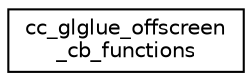 digraph "Graphical Class Hierarchy"
{
 // LATEX_PDF_SIZE
  edge [fontname="Helvetica",fontsize="10",labelfontname="Helvetica",labelfontsize="10"];
  node [fontname="Helvetica",fontsize="10",shape=record];
  rankdir="LR";
  Node0 [label="cc_glglue_offscreen\l_cb_functions",height=0.2,width=0.4,color="black", fillcolor="white", style="filled",URL="$structcc__glglue__offscreen__cb__functions.html",tooltip=" "];
}
